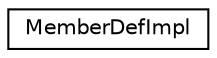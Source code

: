 digraph "Graphical Class Hierarchy"
{
 // INTERACTIVE_SVG=YES
  edge [fontname="Helvetica",fontsize="10",labelfontname="Helvetica",labelfontsize="10"];
  node [fontname="Helvetica",fontsize="10",shape=record];
  rankdir="LR";
  Node0 [label="MemberDefImpl",height=0.2,width=0.4,color="black", fillcolor="white", style="filled",URL="$d7/d7e/class_member_def_impl.html"];
}
